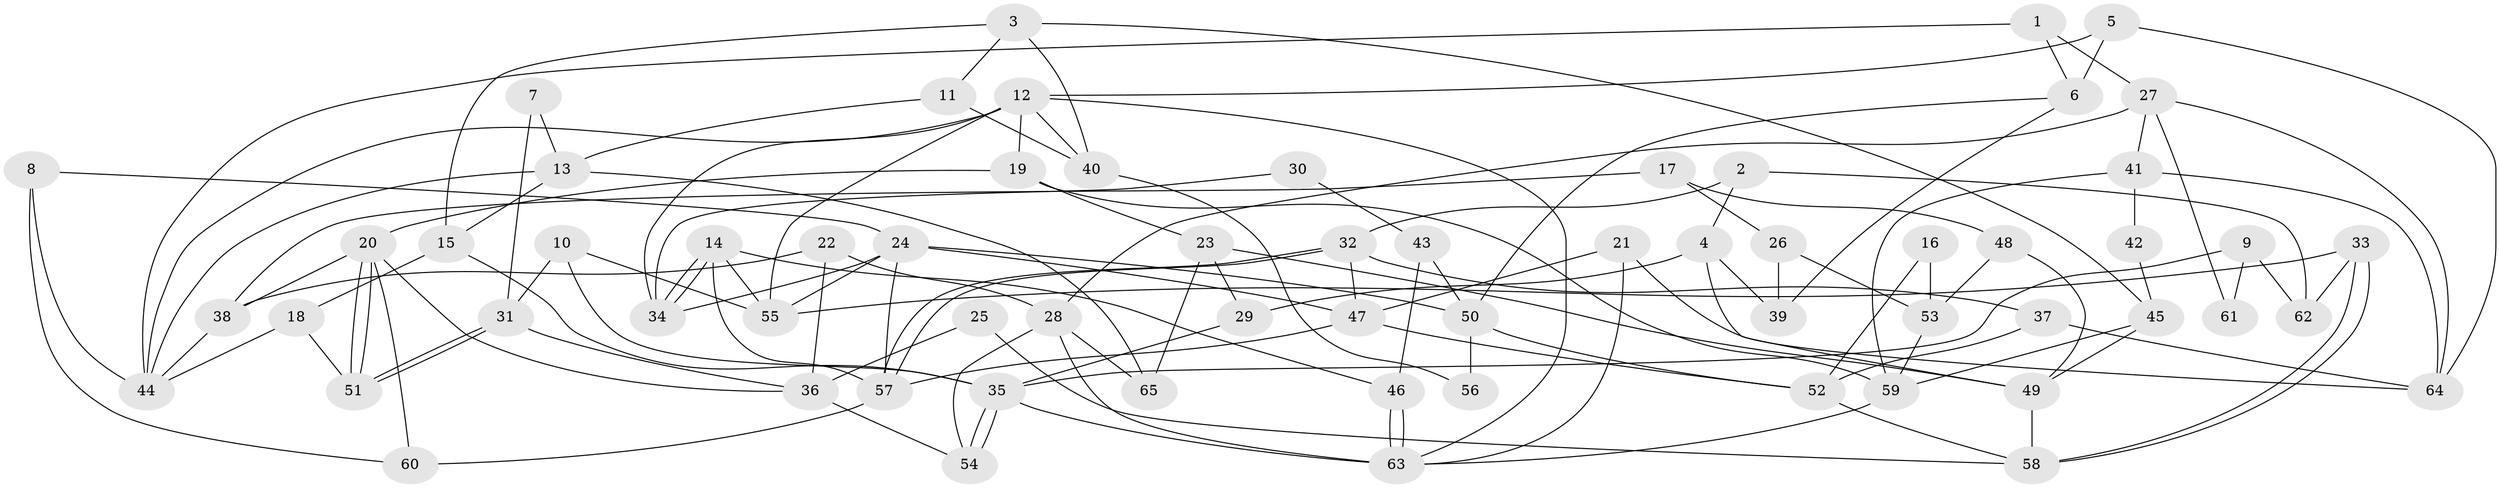// Generated by graph-tools (version 1.1) at 2025/50/03/09/25 03:50:08]
// undirected, 65 vertices, 130 edges
graph export_dot {
graph [start="1"]
  node [color=gray90,style=filled];
  1;
  2;
  3;
  4;
  5;
  6;
  7;
  8;
  9;
  10;
  11;
  12;
  13;
  14;
  15;
  16;
  17;
  18;
  19;
  20;
  21;
  22;
  23;
  24;
  25;
  26;
  27;
  28;
  29;
  30;
  31;
  32;
  33;
  34;
  35;
  36;
  37;
  38;
  39;
  40;
  41;
  42;
  43;
  44;
  45;
  46;
  47;
  48;
  49;
  50;
  51;
  52;
  53;
  54;
  55;
  56;
  57;
  58;
  59;
  60;
  61;
  62;
  63;
  64;
  65;
  1 -- 27;
  1 -- 44;
  1 -- 6;
  2 -- 4;
  2 -- 32;
  2 -- 62;
  3 -- 15;
  3 -- 11;
  3 -- 40;
  3 -- 45;
  4 -- 49;
  4 -- 29;
  4 -- 39;
  5 -- 12;
  5 -- 64;
  5 -- 6;
  6 -- 39;
  6 -- 50;
  7 -- 31;
  7 -- 13;
  8 -- 60;
  8 -- 24;
  8 -- 44;
  9 -- 62;
  9 -- 35;
  9 -- 61;
  10 -- 55;
  10 -- 35;
  10 -- 31;
  11 -- 40;
  11 -- 13;
  12 -- 34;
  12 -- 19;
  12 -- 40;
  12 -- 44;
  12 -- 55;
  12 -- 63;
  13 -- 44;
  13 -- 15;
  13 -- 65;
  14 -- 34;
  14 -- 34;
  14 -- 57;
  14 -- 46;
  14 -- 55;
  15 -- 18;
  15 -- 35;
  16 -- 53;
  16 -- 52;
  17 -- 38;
  17 -- 48;
  17 -- 26;
  18 -- 44;
  18 -- 51;
  19 -- 23;
  19 -- 20;
  19 -- 59;
  20 -- 36;
  20 -- 51;
  20 -- 51;
  20 -- 38;
  20 -- 60;
  21 -- 63;
  21 -- 64;
  21 -- 47;
  22 -- 38;
  22 -- 36;
  22 -- 28;
  23 -- 49;
  23 -- 65;
  23 -- 29;
  24 -- 47;
  24 -- 55;
  24 -- 34;
  24 -- 50;
  24 -- 57;
  25 -- 58;
  25 -- 36;
  26 -- 39;
  26 -- 53;
  27 -- 28;
  27 -- 64;
  27 -- 41;
  27 -- 61;
  28 -- 63;
  28 -- 54;
  28 -- 65;
  29 -- 35;
  30 -- 43;
  30 -- 34;
  31 -- 51;
  31 -- 51;
  31 -- 36;
  32 -- 57;
  32 -- 57;
  32 -- 47;
  32 -- 37;
  33 -- 58;
  33 -- 58;
  33 -- 55;
  33 -- 62;
  35 -- 63;
  35 -- 54;
  35 -- 54;
  36 -- 54;
  37 -- 52;
  37 -- 64;
  38 -- 44;
  40 -- 56;
  41 -- 59;
  41 -- 42;
  41 -- 64;
  42 -- 45;
  43 -- 46;
  43 -- 50;
  45 -- 59;
  45 -- 49;
  46 -- 63;
  46 -- 63;
  47 -- 57;
  47 -- 52;
  48 -- 49;
  48 -- 53;
  49 -- 58;
  50 -- 52;
  50 -- 56;
  52 -- 58;
  53 -- 59;
  57 -- 60;
  59 -- 63;
}
